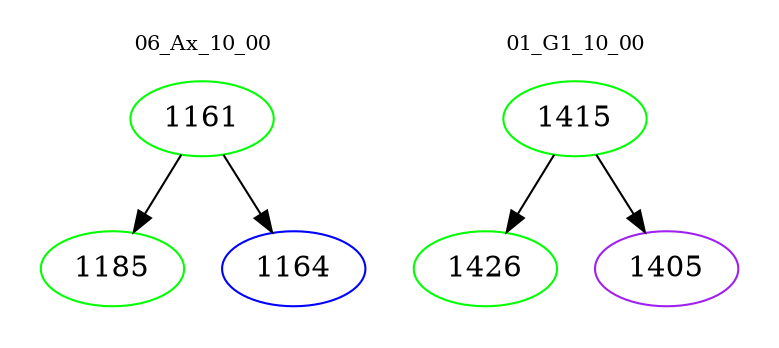 digraph{
subgraph cluster_0 {
color = white
label = "06_Ax_10_00";
fontsize=10;
T0_1161 [label="1161", color="green"]
T0_1161 -> T0_1185 [color="black"]
T0_1185 [label="1185", color="green"]
T0_1161 -> T0_1164 [color="black"]
T0_1164 [label="1164", color="blue"]
}
subgraph cluster_1 {
color = white
label = "01_G1_10_00";
fontsize=10;
T1_1415 [label="1415", color="green"]
T1_1415 -> T1_1426 [color="black"]
T1_1426 [label="1426", color="green"]
T1_1415 -> T1_1405 [color="black"]
T1_1405 [label="1405", color="purple"]
}
}
